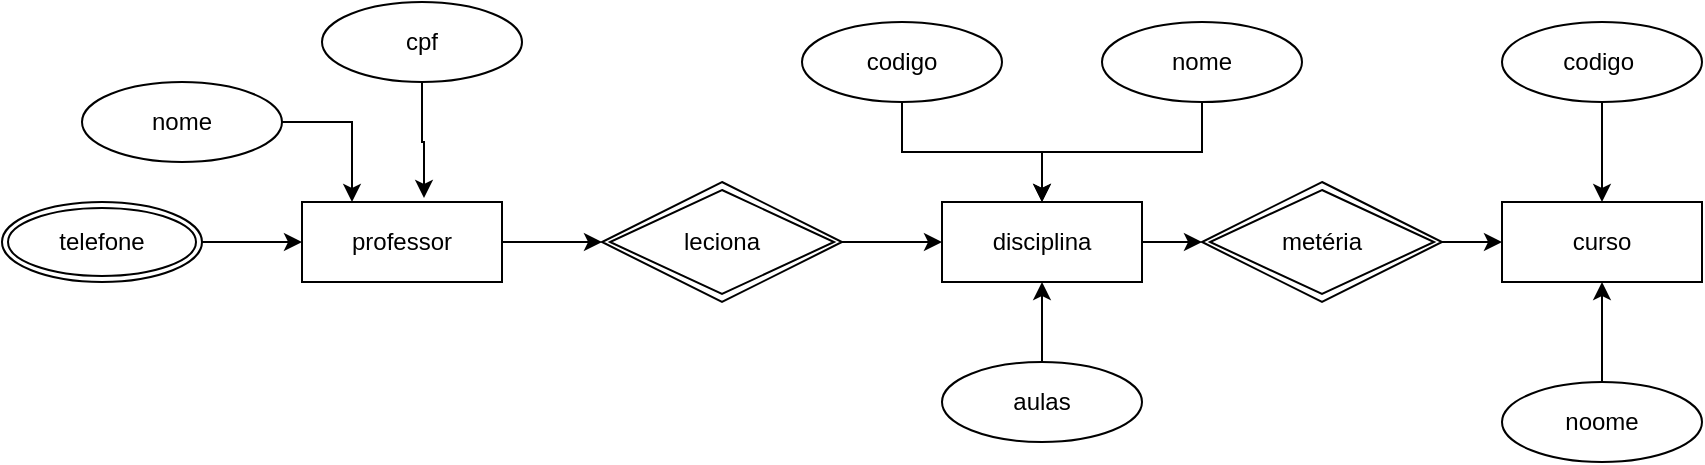 <mxfile version="24.2.0" type="device">
  <diagram id="SWQf19_dfG7jb7ftX5FU" name="Página-1">
    <mxGraphModel dx="1947" dy="529" grid="1" gridSize="10" guides="1" tooltips="1" connect="1" arrows="1" fold="1" page="1" pageScale="1" pageWidth="827" pageHeight="1169" math="0" shadow="0">
      <root>
        <mxCell id="0" />
        <mxCell id="1" parent="0" />
        <mxCell id="99dWpeFU0DojtFZHlYU0-1" value="curso" style="whiteSpace=wrap;html=1;align=center;" vertex="1" parent="1">
          <mxGeometry x="690" y="270" width="100" height="40" as="geometry" />
        </mxCell>
        <mxCell id="99dWpeFU0DojtFZHlYU0-26" style="edgeStyle=orthogonalEdgeStyle;rounded=0;orthogonalLoop=1;jettySize=auto;html=1;" edge="1" parent="1" source="99dWpeFU0DojtFZHlYU0-2" target="99dWpeFU0DojtFZHlYU0-4">
          <mxGeometry relative="1" as="geometry" />
        </mxCell>
        <mxCell id="99dWpeFU0DojtFZHlYU0-2" value="disciplina" style="whiteSpace=wrap;html=1;align=center;" vertex="1" parent="1">
          <mxGeometry x="410" y="270" width="100" height="40" as="geometry" />
        </mxCell>
        <mxCell id="99dWpeFU0DojtFZHlYU0-22" style="edgeStyle=orthogonalEdgeStyle;rounded=0;orthogonalLoop=1;jettySize=auto;html=1;entryX=0;entryY=0.5;entryDx=0;entryDy=0;" edge="1" parent="1" source="99dWpeFU0DojtFZHlYU0-3" target="99dWpeFU0DojtFZHlYU0-5">
          <mxGeometry relative="1" as="geometry" />
        </mxCell>
        <mxCell id="99dWpeFU0DojtFZHlYU0-3" value="professor" style="whiteSpace=wrap;html=1;align=center;" vertex="1" parent="1">
          <mxGeometry x="90" y="270" width="100" height="40" as="geometry" />
        </mxCell>
        <mxCell id="99dWpeFU0DojtFZHlYU0-25" style="edgeStyle=orthogonalEdgeStyle;rounded=0;orthogonalLoop=1;jettySize=auto;html=1;" edge="1" parent="1" source="99dWpeFU0DojtFZHlYU0-4" target="99dWpeFU0DojtFZHlYU0-1">
          <mxGeometry relative="1" as="geometry" />
        </mxCell>
        <mxCell id="99dWpeFU0DojtFZHlYU0-4" value="metéria" style="shape=rhombus;double=1;perimeter=rhombusPerimeter;whiteSpace=wrap;html=1;align=center;" vertex="1" parent="1">
          <mxGeometry x="540" y="260" width="120" height="60" as="geometry" />
        </mxCell>
        <mxCell id="99dWpeFU0DojtFZHlYU0-23" style="edgeStyle=orthogonalEdgeStyle;rounded=0;orthogonalLoop=1;jettySize=auto;html=1;" edge="1" parent="1" source="99dWpeFU0DojtFZHlYU0-5" target="99dWpeFU0DojtFZHlYU0-2">
          <mxGeometry relative="1" as="geometry" />
        </mxCell>
        <mxCell id="99dWpeFU0DojtFZHlYU0-5" value="leciona" style="shape=rhombus;double=1;perimeter=rhombusPerimeter;whiteSpace=wrap;html=1;align=center;" vertex="1" parent="1">
          <mxGeometry x="240" y="260" width="120" height="60" as="geometry" />
        </mxCell>
        <mxCell id="99dWpeFU0DojtFZHlYU0-20" style="edgeStyle=orthogonalEdgeStyle;rounded=0;orthogonalLoop=1;jettySize=auto;html=1;entryX=0.5;entryY=0;entryDx=0;entryDy=0;" edge="1" parent="1" source="99dWpeFU0DojtFZHlYU0-6" target="99dWpeFU0DojtFZHlYU0-2">
          <mxGeometry relative="1" as="geometry" />
        </mxCell>
        <mxCell id="99dWpeFU0DojtFZHlYU0-6" value="codigo" style="ellipse;whiteSpace=wrap;html=1;align=center;" vertex="1" parent="1">
          <mxGeometry x="340" y="180" width="100" height="40" as="geometry" />
        </mxCell>
        <mxCell id="99dWpeFU0DojtFZHlYU0-11" style="edgeStyle=orthogonalEdgeStyle;rounded=0;orthogonalLoop=1;jettySize=auto;html=1;entryX=0.25;entryY=0;entryDx=0;entryDy=0;" edge="1" parent="1" source="99dWpeFU0DojtFZHlYU0-7" target="99dWpeFU0DojtFZHlYU0-3">
          <mxGeometry relative="1" as="geometry" />
        </mxCell>
        <mxCell id="99dWpeFU0DojtFZHlYU0-7" value="nome" style="ellipse;whiteSpace=wrap;html=1;align=center;" vertex="1" parent="1">
          <mxGeometry x="-20" y="210" width="100" height="40" as="geometry" />
        </mxCell>
        <mxCell id="99dWpeFU0DojtFZHlYU0-8" value="cpf" style="ellipse;whiteSpace=wrap;html=1;align=center;" vertex="1" parent="1">
          <mxGeometry x="100" y="170" width="100" height="40" as="geometry" />
        </mxCell>
        <mxCell id="99dWpeFU0DojtFZHlYU0-10" style="edgeStyle=orthogonalEdgeStyle;rounded=0;orthogonalLoop=1;jettySize=auto;html=1;entryX=0;entryY=0.5;entryDx=0;entryDy=0;" edge="1" parent="1" source="99dWpeFU0DojtFZHlYU0-9" target="99dWpeFU0DojtFZHlYU0-3">
          <mxGeometry relative="1" as="geometry" />
        </mxCell>
        <mxCell id="99dWpeFU0DojtFZHlYU0-9" value="telefone" style="ellipse;shape=doubleEllipse;margin=3;whiteSpace=wrap;html=1;align=center;" vertex="1" parent="1">
          <mxGeometry x="-60" y="270" width="100" height="40" as="geometry" />
        </mxCell>
        <mxCell id="99dWpeFU0DojtFZHlYU0-12" style="edgeStyle=orthogonalEdgeStyle;rounded=0;orthogonalLoop=1;jettySize=auto;html=1;entryX=0.61;entryY=-0.05;entryDx=0;entryDy=0;entryPerimeter=0;" edge="1" parent="1" source="99dWpeFU0DojtFZHlYU0-8" target="99dWpeFU0DojtFZHlYU0-3">
          <mxGeometry relative="1" as="geometry" />
        </mxCell>
        <mxCell id="99dWpeFU0DojtFZHlYU0-21" style="edgeStyle=orthogonalEdgeStyle;rounded=0;orthogonalLoop=1;jettySize=auto;html=1;" edge="1" parent="1" source="99dWpeFU0DojtFZHlYU0-13" target="99dWpeFU0DojtFZHlYU0-2">
          <mxGeometry relative="1" as="geometry" />
        </mxCell>
        <mxCell id="99dWpeFU0DojtFZHlYU0-13" value="nome" style="ellipse;whiteSpace=wrap;html=1;align=center;" vertex="1" parent="1">
          <mxGeometry x="490" y="180" width="100" height="40" as="geometry" />
        </mxCell>
        <mxCell id="99dWpeFU0DojtFZHlYU0-19" style="edgeStyle=orthogonalEdgeStyle;rounded=0;orthogonalLoop=1;jettySize=auto;html=1;entryX=0.5;entryY=1;entryDx=0;entryDy=0;" edge="1" parent="1" source="99dWpeFU0DojtFZHlYU0-14" target="99dWpeFU0DojtFZHlYU0-2">
          <mxGeometry relative="1" as="geometry" />
        </mxCell>
        <mxCell id="99dWpeFU0DojtFZHlYU0-14" value="aulas" style="ellipse;whiteSpace=wrap;html=1;align=center;" vertex="1" parent="1">
          <mxGeometry x="410" y="350" width="100" height="40" as="geometry" />
        </mxCell>
        <mxCell id="99dWpeFU0DojtFZHlYU0-18" style="edgeStyle=orthogonalEdgeStyle;rounded=0;orthogonalLoop=1;jettySize=auto;html=1;entryX=0.5;entryY=0;entryDx=0;entryDy=0;" edge="1" parent="1" source="99dWpeFU0DojtFZHlYU0-15" target="99dWpeFU0DojtFZHlYU0-1">
          <mxGeometry relative="1" as="geometry" />
        </mxCell>
        <mxCell id="99dWpeFU0DojtFZHlYU0-15" value="codigo&amp;nbsp;" style="ellipse;whiteSpace=wrap;html=1;align=center;" vertex="1" parent="1">
          <mxGeometry x="690" y="180" width="100" height="40" as="geometry" />
        </mxCell>
        <mxCell id="99dWpeFU0DojtFZHlYU0-17" style="edgeStyle=orthogonalEdgeStyle;rounded=0;orthogonalLoop=1;jettySize=auto;html=1;entryX=0.5;entryY=1;entryDx=0;entryDy=0;" edge="1" parent="1" source="99dWpeFU0DojtFZHlYU0-16" target="99dWpeFU0DojtFZHlYU0-1">
          <mxGeometry relative="1" as="geometry" />
        </mxCell>
        <mxCell id="99dWpeFU0DojtFZHlYU0-16" value="noome" style="ellipse;whiteSpace=wrap;html=1;align=center;" vertex="1" parent="1">
          <mxGeometry x="690" y="360" width="100" height="40" as="geometry" />
        </mxCell>
      </root>
    </mxGraphModel>
  </diagram>
</mxfile>
